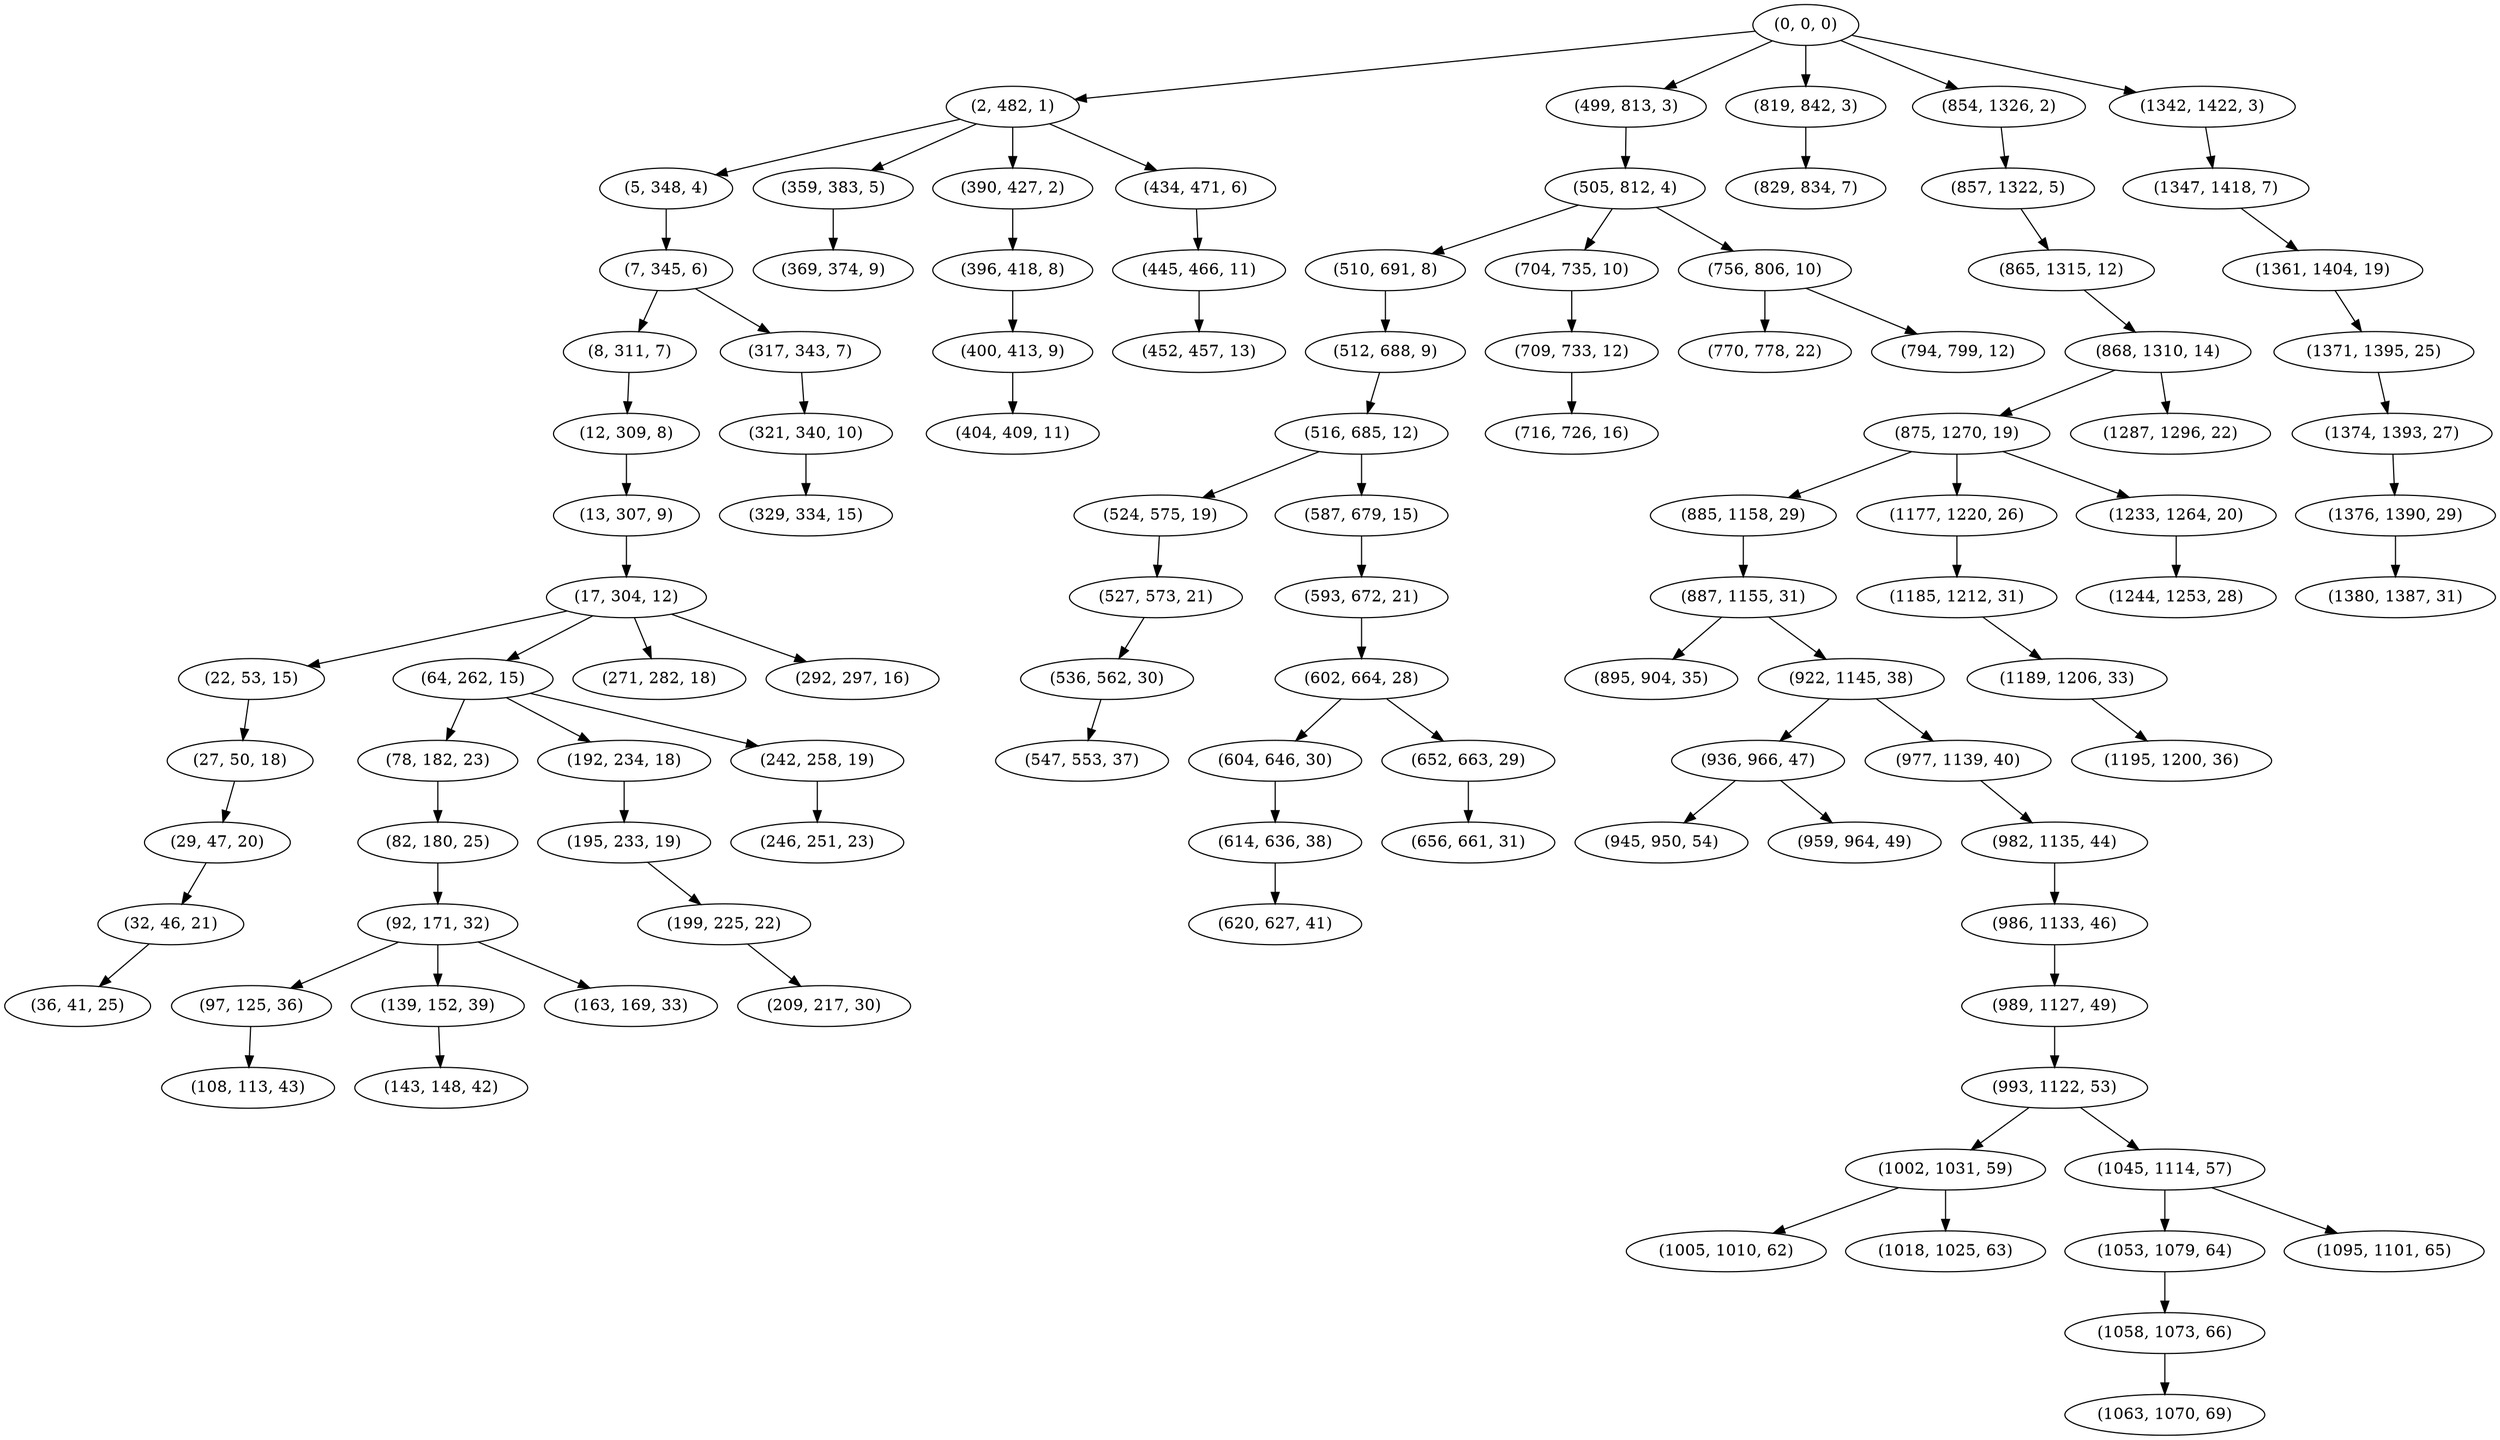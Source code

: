 digraph tree {
    "(0, 0, 0)";
    "(2, 482, 1)";
    "(5, 348, 4)";
    "(7, 345, 6)";
    "(8, 311, 7)";
    "(12, 309, 8)";
    "(13, 307, 9)";
    "(17, 304, 12)";
    "(22, 53, 15)";
    "(27, 50, 18)";
    "(29, 47, 20)";
    "(32, 46, 21)";
    "(36, 41, 25)";
    "(64, 262, 15)";
    "(78, 182, 23)";
    "(82, 180, 25)";
    "(92, 171, 32)";
    "(97, 125, 36)";
    "(108, 113, 43)";
    "(139, 152, 39)";
    "(143, 148, 42)";
    "(163, 169, 33)";
    "(192, 234, 18)";
    "(195, 233, 19)";
    "(199, 225, 22)";
    "(209, 217, 30)";
    "(242, 258, 19)";
    "(246, 251, 23)";
    "(271, 282, 18)";
    "(292, 297, 16)";
    "(317, 343, 7)";
    "(321, 340, 10)";
    "(329, 334, 15)";
    "(359, 383, 5)";
    "(369, 374, 9)";
    "(390, 427, 2)";
    "(396, 418, 8)";
    "(400, 413, 9)";
    "(404, 409, 11)";
    "(434, 471, 6)";
    "(445, 466, 11)";
    "(452, 457, 13)";
    "(499, 813, 3)";
    "(505, 812, 4)";
    "(510, 691, 8)";
    "(512, 688, 9)";
    "(516, 685, 12)";
    "(524, 575, 19)";
    "(527, 573, 21)";
    "(536, 562, 30)";
    "(547, 553, 37)";
    "(587, 679, 15)";
    "(593, 672, 21)";
    "(602, 664, 28)";
    "(604, 646, 30)";
    "(614, 636, 38)";
    "(620, 627, 41)";
    "(652, 663, 29)";
    "(656, 661, 31)";
    "(704, 735, 10)";
    "(709, 733, 12)";
    "(716, 726, 16)";
    "(756, 806, 10)";
    "(770, 778, 22)";
    "(794, 799, 12)";
    "(819, 842, 3)";
    "(829, 834, 7)";
    "(854, 1326, 2)";
    "(857, 1322, 5)";
    "(865, 1315, 12)";
    "(868, 1310, 14)";
    "(875, 1270, 19)";
    "(885, 1158, 29)";
    "(887, 1155, 31)";
    "(895, 904, 35)";
    "(922, 1145, 38)";
    "(936, 966, 47)";
    "(945, 950, 54)";
    "(959, 964, 49)";
    "(977, 1139, 40)";
    "(982, 1135, 44)";
    "(986, 1133, 46)";
    "(989, 1127, 49)";
    "(993, 1122, 53)";
    "(1002, 1031, 59)";
    "(1005, 1010, 62)";
    "(1018, 1025, 63)";
    "(1045, 1114, 57)";
    "(1053, 1079, 64)";
    "(1058, 1073, 66)";
    "(1063, 1070, 69)";
    "(1095, 1101, 65)";
    "(1177, 1220, 26)";
    "(1185, 1212, 31)";
    "(1189, 1206, 33)";
    "(1195, 1200, 36)";
    "(1233, 1264, 20)";
    "(1244, 1253, 28)";
    "(1287, 1296, 22)";
    "(1342, 1422, 3)";
    "(1347, 1418, 7)";
    "(1361, 1404, 19)";
    "(1371, 1395, 25)";
    "(1374, 1393, 27)";
    "(1376, 1390, 29)";
    "(1380, 1387, 31)";
    "(0, 0, 0)" -> "(2, 482, 1)";
    "(0, 0, 0)" -> "(499, 813, 3)";
    "(0, 0, 0)" -> "(819, 842, 3)";
    "(0, 0, 0)" -> "(854, 1326, 2)";
    "(0, 0, 0)" -> "(1342, 1422, 3)";
    "(2, 482, 1)" -> "(5, 348, 4)";
    "(2, 482, 1)" -> "(359, 383, 5)";
    "(2, 482, 1)" -> "(390, 427, 2)";
    "(2, 482, 1)" -> "(434, 471, 6)";
    "(5, 348, 4)" -> "(7, 345, 6)";
    "(7, 345, 6)" -> "(8, 311, 7)";
    "(7, 345, 6)" -> "(317, 343, 7)";
    "(8, 311, 7)" -> "(12, 309, 8)";
    "(12, 309, 8)" -> "(13, 307, 9)";
    "(13, 307, 9)" -> "(17, 304, 12)";
    "(17, 304, 12)" -> "(22, 53, 15)";
    "(17, 304, 12)" -> "(64, 262, 15)";
    "(17, 304, 12)" -> "(271, 282, 18)";
    "(17, 304, 12)" -> "(292, 297, 16)";
    "(22, 53, 15)" -> "(27, 50, 18)";
    "(27, 50, 18)" -> "(29, 47, 20)";
    "(29, 47, 20)" -> "(32, 46, 21)";
    "(32, 46, 21)" -> "(36, 41, 25)";
    "(64, 262, 15)" -> "(78, 182, 23)";
    "(64, 262, 15)" -> "(192, 234, 18)";
    "(64, 262, 15)" -> "(242, 258, 19)";
    "(78, 182, 23)" -> "(82, 180, 25)";
    "(82, 180, 25)" -> "(92, 171, 32)";
    "(92, 171, 32)" -> "(97, 125, 36)";
    "(92, 171, 32)" -> "(139, 152, 39)";
    "(92, 171, 32)" -> "(163, 169, 33)";
    "(97, 125, 36)" -> "(108, 113, 43)";
    "(139, 152, 39)" -> "(143, 148, 42)";
    "(192, 234, 18)" -> "(195, 233, 19)";
    "(195, 233, 19)" -> "(199, 225, 22)";
    "(199, 225, 22)" -> "(209, 217, 30)";
    "(242, 258, 19)" -> "(246, 251, 23)";
    "(317, 343, 7)" -> "(321, 340, 10)";
    "(321, 340, 10)" -> "(329, 334, 15)";
    "(359, 383, 5)" -> "(369, 374, 9)";
    "(390, 427, 2)" -> "(396, 418, 8)";
    "(396, 418, 8)" -> "(400, 413, 9)";
    "(400, 413, 9)" -> "(404, 409, 11)";
    "(434, 471, 6)" -> "(445, 466, 11)";
    "(445, 466, 11)" -> "(452, 457, 13)";
    "(499, 813, 3)" -> "(505, 812, 4)";
    "(505, 812, 4)" -> "(510, 691, 8)";
    "(505, 812, 4)" -> "(704, 735, 10)";
    "(505, 812, 4)" -> "(756, 806, 10)";
    "(510, 691, 8)" -> "(512, 688, 9)";
    "(512, 688, 9)" -> "(516, 685, 12)";
    "(516, 685, 12)" -> "(524, 575, 19)";
    "(516, 685, 12)" -> "(587, 679, 15)";
    "(524, 575, 19)" -> "(527, 573, 21)";
    "(527, 573, 21)" -> "(536, 562, 30)";
    "(536, 562, 30)" -> "(547, 553, 37)";
    "(587, 679, 15)" -> "(593, 672, 21)";
    "(593, 672, 21)" -> "(602, 664, 28)";
    "(602, 664, 28)" -> "(604, 646, 30)";
    "(602, 664, 28)" -> "(652, 663, 29)";
    "(604, 646, 30)" -> "(614, 636, 38)";
    "(614, 636, 38)" -> "(620, 627, 41)";
    "(652, 663, 29)" -> "(656, 661, 31)";
    "(704, 735, 10)" -> "(709, 733, 12)";
    "(709, 733, 12)" -> "(716, 726, 16)";
    "(756, 806, 10)" -> "(770, 778, 22)";
    "(756, 806, 10)" -> "(794, 799, 12)";
    "(819, 842, 3)" -> "(829, 834, 7)";
    "(854, 1326, 2)" -> "(857, 1322, 5)";
    "(857, 1322, 5)" -> "(865, 1315, 12)";
    "(865, 1315, 12)" -> "(868, 1310, 14)";
    "(868, 1310, 14)" -> "(875, 1270, 19)";
    "(868, 1310, 14)" -> "(1287, 1296, 22)";
    "(875, 1270, 19)" -> "(885, 1158, 29)";
    "(875, 1270, 19)" -> "(1177, 1220, 26)";
    "(875, 1270, 19)" -> "(1233, 1264, 20)";
    "(885, 1158, 29)" -> "(887, 1155, 31)";
    "(887, 1155, 31)" -> "(895, 904, 35)";
    "(887, 1155, 31)" -> "(922, 1145, 38)";
    "(922, 1145, 38)" -> "(936, 966, 47)";
    "(922, 1145, 38)" -> "(977, 1139, 40)";
    "(936, 966, 47)" -> "(945, 950, 54)";
    "(936, 966, 47)" -> "(959, 964, 49)";
    "(977, 1139, 40)" -> "(982, 1135, 44)";
    "(982, 1135, 44)" -> "(986, 1133, 46)";
    "(986, 1133, 46)" -> "(989, 1127, 49)";
    "(989, 1127, 49)" -> "(993, 1122, 53)";
    "(993, 1122, 53)" -> "(1002, 1031, 59)";
    "(993, 1122, 53)" -> "(1045, 1114, 57)";
    "(1002, 1031, 59)" -> "(1005, 1010, 62)";
    "(1002, 1031, 59)" -> "(1018, 1025, 63)";
    "(1045, 1114, 57)" -> "(1053, 1079, 64)";
    "(1045, 1114, 57)" -> "(1095, 1101, 65)";
    "(1053, 1079, 64)" -> "(1058, 1073, 66)";
    "(1058, 1073, 66)" -> "(1063, 1070, 69)";
    "(1177, 1220, 26)" -> "(1185, 1212, 31)";
    "(1185, 1212, 31)" -> "(1189, 1206, 33)";
    "(1189, 1206, 33)" -> "(1195, 1200, 36)";
    "(1233, 1264, 20)" -> "(1244, 1253, 28)";
    "(1342, 1422, 3)" -> "(1347, 1418, 7)";
    "(1347, 1418, 7)" -> "(1361, 1404, 19)";
    "(1361, 1404, 19)" -> "(1371, 1395, 25)";
    "(1371, 1395, 25)" -> "(1374, 1393, 27)";
    "(1374, 1393, 27)" -> "(1376, 1390, 29)";
    "(1376, 1390, 29)" -> "(1380, 1387, 31)";
}
